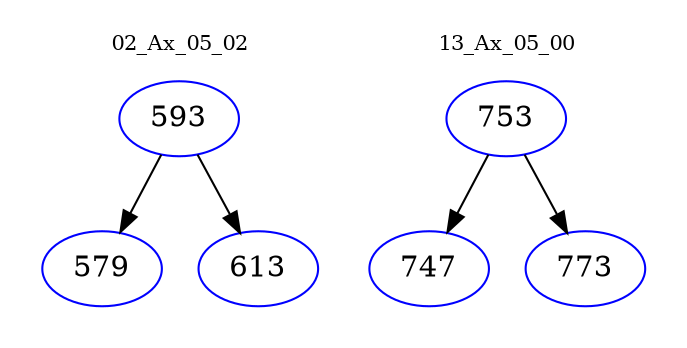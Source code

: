 digraph{
subgraph cluster_0 {
color = white
label = "02_Ax_05_02";
fontsize=10;
T0_593 [label="593", color="blue"]
T0_593 -> T0_579 [color="black"]
T0_579 [label="579", color="blue"]
T0_593 -> T0_613 [color="black"]
T0_613 [label="613", color="blue"]
}
subgraph cluster_1 {
color = white
label = "13_Ax_05_00";
fontsize=10;
T1_753 [label="753", color="blue"]
T1_753 -> T1_747 [color="black"]
T1_747 [label="747", color="blue"]
T1_753 -> T1_773 [color="black"]
T1_773 [label="773", color="blue"]
}
}
